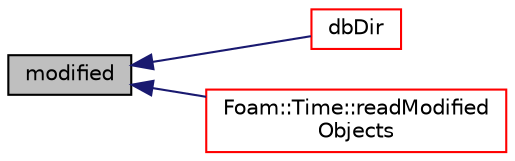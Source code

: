 digraph "modified"
{
  bgcolor="transparent";
  edge [fontname="Helvetica",fontsize="10",labelfontname="Helvetica",labelfontsize="10"];
  node [fontname="Helvetica",fontsize="10",shape=record];
  rankdir="LR";
  Node1 [label="modified",height=0.2,width=0.4,color="black", fillcolor="grey75", style="filled", fontcolor="black"];
  Node1 -> Node2 [dir="back",color="midnightblue",fontsize="10",style="solid",fontname="Helvetica"];
  Node2 [label="dbDir",height=0.2,width=0.4,color="red",URL="$a01726.html#a67b30e5633d486ff299537406b0ca471",tooltip="Local directory path of this objectRegistry relative to the time. "];
  Node1 -> Node3 [dir="back",color="midnightblue",fontsize="10",style="solid",fontname="Helvetica"];
  Node3 [label="Foam::Time::readModified\lObjects",height=0.2,width=0.4,color="red",URL="$a02682.html#ad42b9316f3704237d26cd99245d49d61",tooltip="Read the objects that have been modified. "];
}
